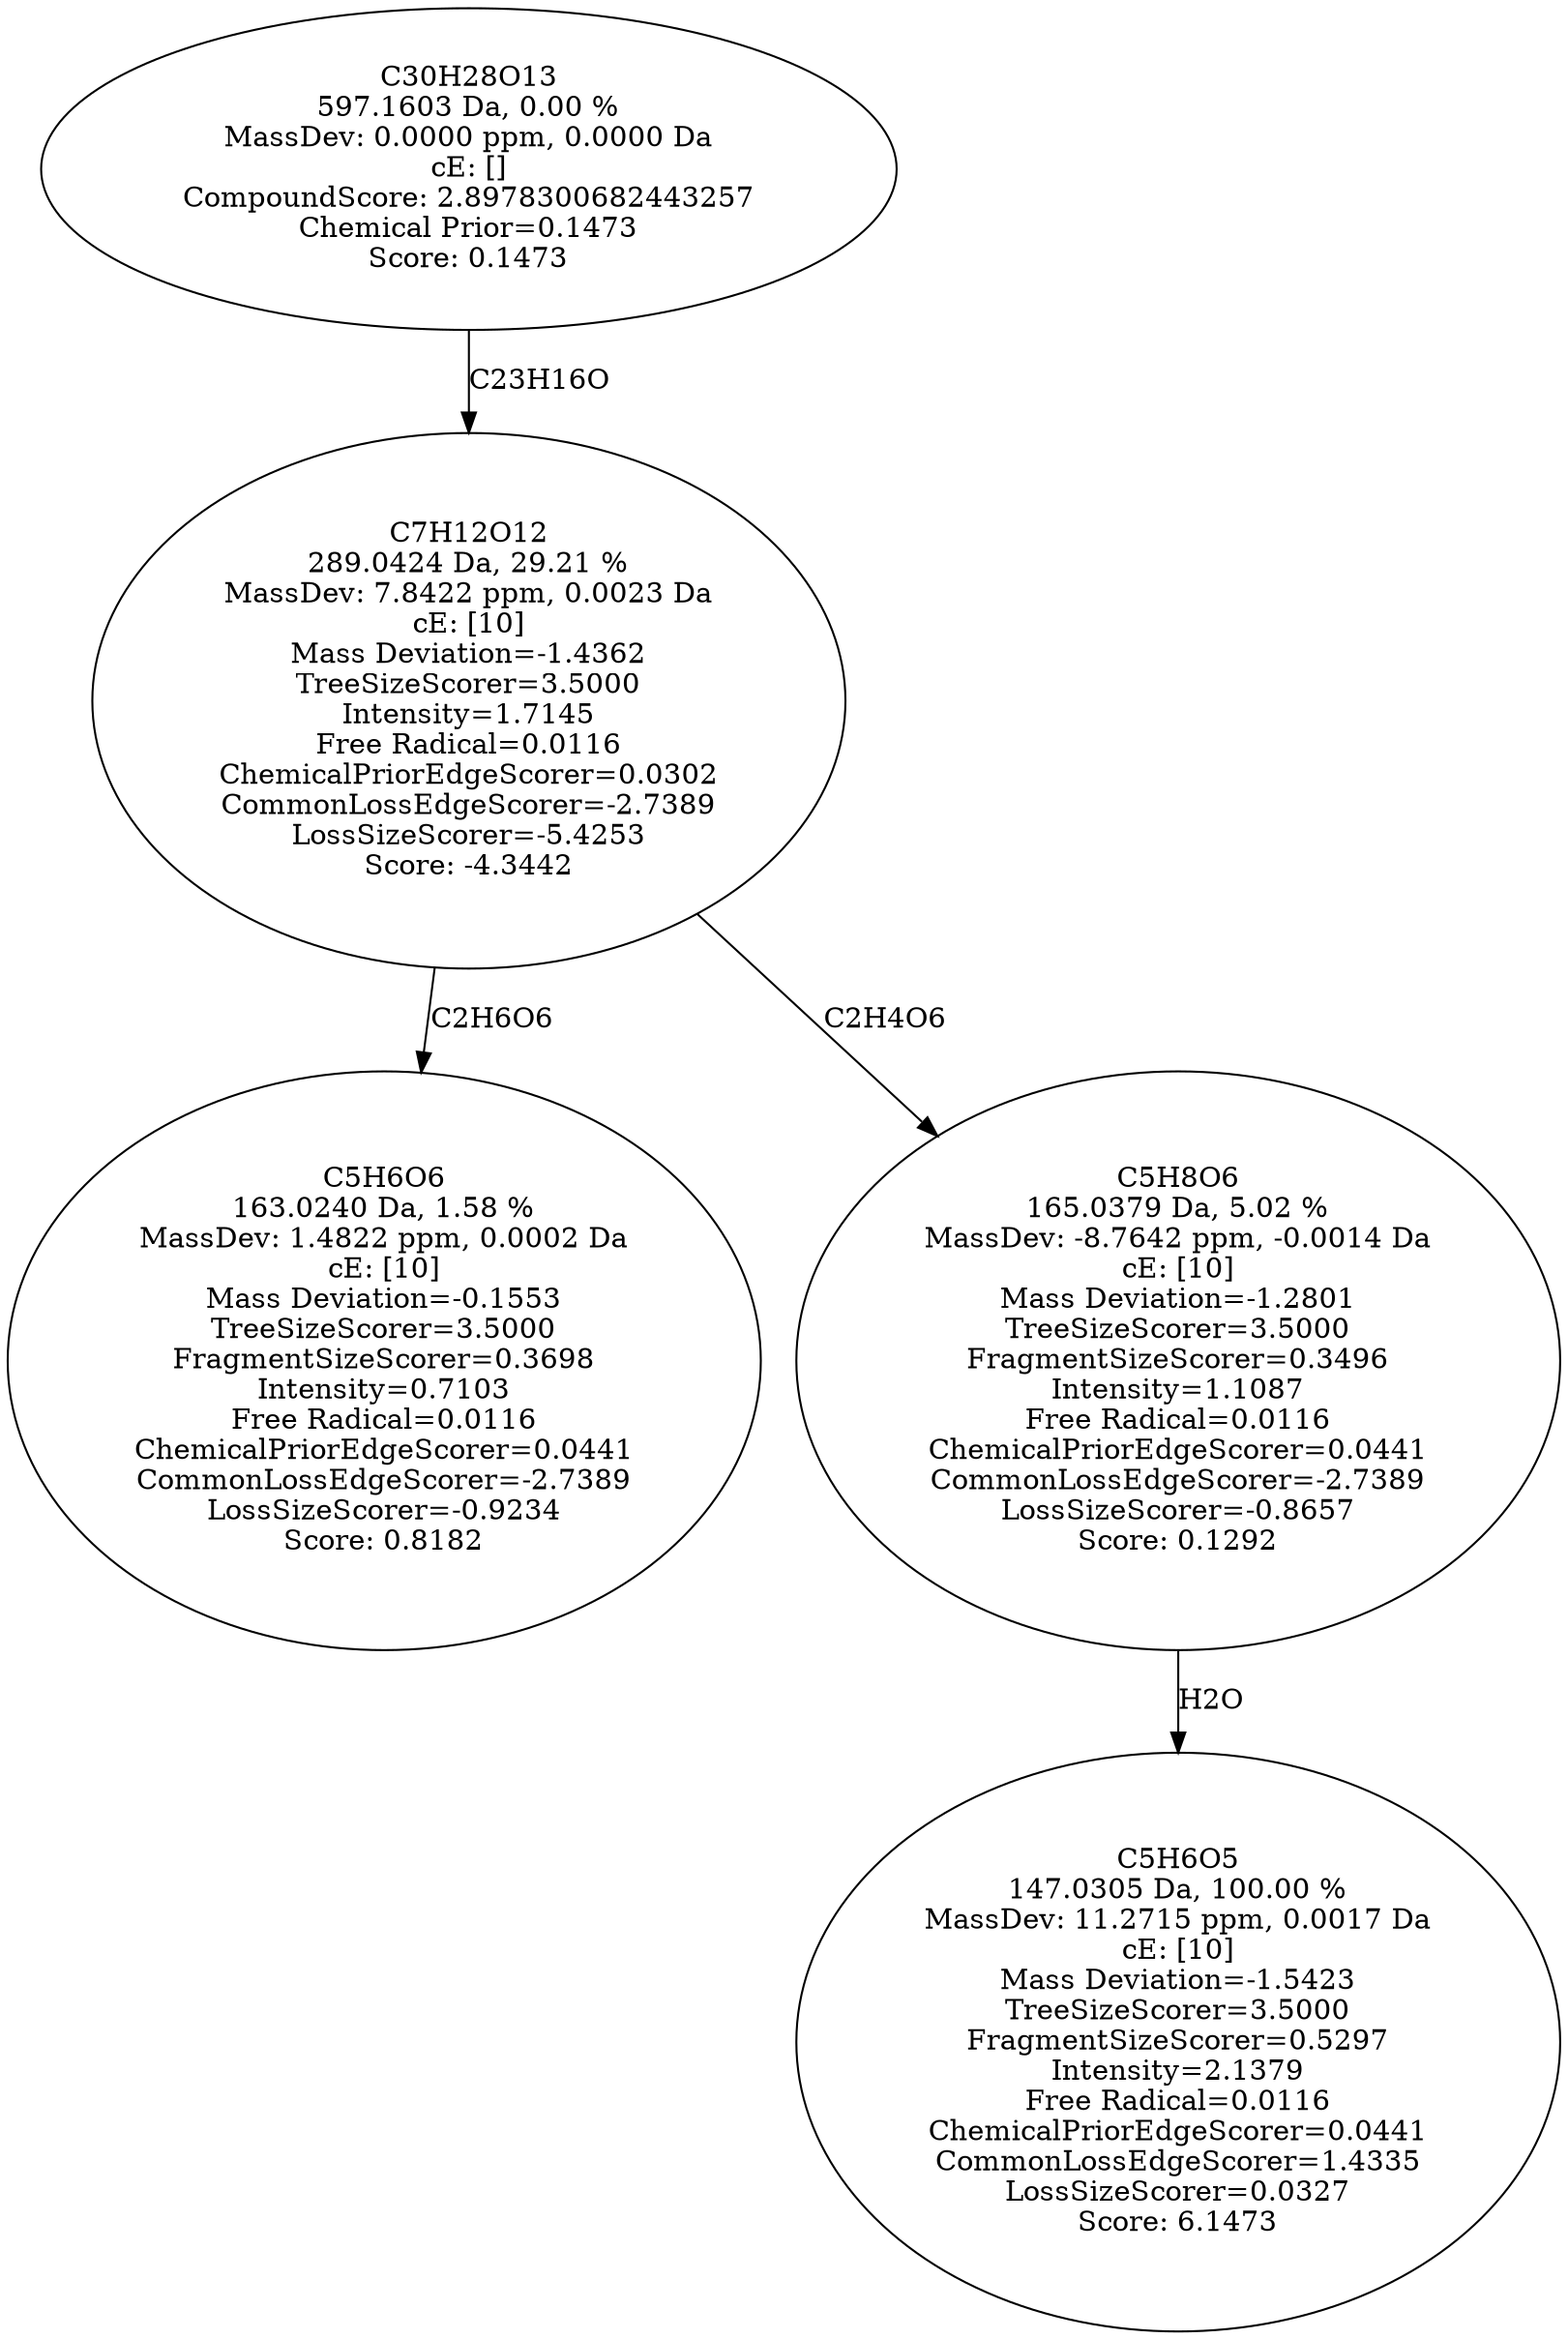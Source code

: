 strict digraph {
v1 [label="C5H6O6\n163.0240 Da, 1.58 %\nMassDev: 1.4822 ppm, 0.0002 Da\ncE: [10]\nMass Deviation=-0.1553\nTreeSizeScorer=3.5000\nFragmentSizeScorer=0.3698\nIntensity=0.7103\nFree Radical=0.0116\nChemicalPriorEdgeScorer=0.0441\nCommonLossEdgeScorer=-2.7389\nLossSizeScorer=-0.9234\nScore: 0.8182"];
v2 [label="C5H6O5\n147.0305 Da, 100.00 %\nMassDev: 11.2715 ppm, 0.0017 Da\ncE: [10]\nMass Deviation=-1.5423\nTreeSizeScorer=3.5000\nFragmentSizeScorer=0.5297\nIntensity=2.1379\nFree Radical=0.0116\nChemicalPriorEdgeScorer=0.0441\nCommonLossEdgeScorer=1.4335\nLossSizeScorer=0.0327\nScore: 6.1473"];
v3 [label="C5H8O6\n165.0379 Da, 5.02 %\nMassDev: -8.7642 ppm, -0.0014 Da\ncE: [10]\nMass Deviation=-1.2801\nTreeSizeScorer=3.5000\nFragmentSizeScorer=0.3496\nIntensity=1.1087\nFree Radical=0.0116\nChemicalPriorEdgeScorer=0.0441\nCommonLossEdgeScorer=-2.7389\nLossSizeScorer=-0.8657\nScore: 0.1292"];
v4 [label="C7H12O12\n289.0424 Da, 29.21 %\nMassDev: 7.8422 ppm, 0.0023 Da\ncE: [10]\nMass Deviation=-1.4362\nTreeSizeScorer=3.5000\nIntensity=1.7145\nFree Radical=0.0116\nChemicalPriorEdgeScorer=0.0302\nCommonLossEdgeScorer=-2.7389\nLossSizeScorer=-5.4253\nScore: -4.3442"];
v5 [label="C30H28O13\n597.1603 Da, 0.00 %\nMassDev: 0.0000 ppm, 0.0000 Da\ncE: []\nCompoundScore: 2.8978300682443257\nChemical Prior=0.1473\nScore: 0.1473"];
v4 -> v1 [label="C2H6O6"];
v3 -> v2 [label="H2O"];
v4 -> v3 [label="C2H4O6"];
v5 -> v4 [label="C23H16O"];
}
